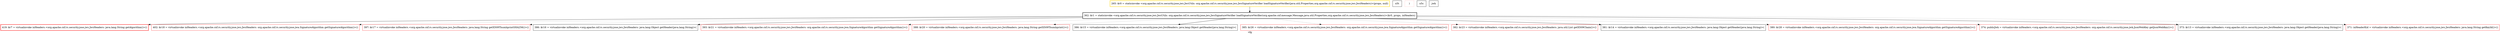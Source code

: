 digraph "vfg" {
    label="vfg";
node [shape=box];
"362: $r1 = staticinvoke <org.apache.cxf.rs.security.jose.jws.JwsUtils: org.apache.cxf.rs.security.jose.jws.JwsSignatureVerifier loadSignatureVerifier(org.apache.cxf.message.Message,java.util.Properties,org.apache.cxf.rs.security.jose.jws.JwsHeaders)>($r0, props, inHeaders)" [style=bold]
"265: $r0 = staticinvoke <org.apache.cxf.rs.security.jose.jws.JwsUtils: org.apache.cxf.rs.security.jose.jws.JwsSignatureVerifier loadSignatureVerifier(java.util.Properties,org.apache.cxf.rs.security.jose.jws.JwsHeaders)>(props, null)" [style=bold] [color=gold]
"419: $r7 = virtualinvoke inHeaders.<org.apache.cxf.rs.security.jose.jws.JwsHeaders: java.lang.String getAlgorithm()>()" [style=bold] [color=red]
"402: $r18 = virtualinvoke inHeaders.<org.apache.cxf.rs.security.jose.jws.JwsHeaders: org.apache.cxf.rs.security.jose.jwa.SignatureAlgorithm getSignatureAlgorithm()>()" [color=red]
"397: $r17 = virtualinvoke inHeaders.<org.apache.cxf.rs.security.jose.jws.JwsHeaders: java.lang.String getX509ThumbprintSHA256()>()" [color=red]
"386: $r16 = virtualinvoke inHeaders.<org.apache.cxf.rs.security.jose.jws.JwsHeaders: java.lang.Object getHeader(java.lang.String)>("x5t#S256")" [color=red]
"393: $r21 = virtualinvoke inHeaders.<org.apache.cxf.rs.security.jose.jws.JwsHeaders: org.apache.cxf.rs.security.jose.jwa.SignatureAlgorithm getSignatureAlgorithm()>()" [color=red]
"388: $r20 = virtualinvoke inHeaders.<org.apache.cxf.rs.security.jose.jws.JwsHeaders: java.lang.String getX509Thumbprint()>()" [color=red]
"386: $r15 = virtualinvoke inHeaders.<org.apache.cxf.rs.security.jose.jws.JwsHeaders: java.lang.Object getHeader(java.lang.String)>("x5t")" [color=red]
"385: $r26 = virtualinvoke inHeaders.<org.apache.cxf.rs.security.jose.jws.JwsHeaders: org.apache.cxf.rs.security.jose.jwa.SignatureAlgorithm getSignatureAlgorithm()>()" [color=red]
"382: $r23 = virtualinvoke inHeaders.<org.apache.cxf.rs.security.jose.jws.JwsHeaders: java.util.List getX509Chain()>()" [color=red]
"381: $r14 = virtualinvoke inHeaders.<org.apache.cxf.rs.security.jose.jws.JwsHeaders: java.lang.Object getHeader(java.lang.String)>("x5c")" [color=red]
"380: $r28 = virtualinvoke inHeaders.<org.apache.cxf.rs.security.jose.jws.JwsHeaders: org.apache.cxf.rs.security.jose.jwa.SignatureAlgorithm getSignatureAlgorithm()>()" [color=red]
"374: publicJwk = virtualinvoke inHeaders.<org.apache.cxf.rs.security.jose.jws.JwsHeaders: org.apache.cxf.rs.security.jose.jwk.JsonWebKey getJsonWebKey()>()" [color=red]
"373: $r13 = virtualinvoke inHeaders.<org.apache.cxf.rs.security.jose.jws.JwsHeaders: java.lang.Object getHeader(java.lang.String)>("jwk")" [color=red]
"371: inHeaderKid = virtualinvoke inHeaders.<org.apache.cxf.rs.security.jose.jws.JwsHeaders: java.lang.String getKeyId()>()" [color=red]
"362: $r1 = staticinvoke <org.apache.cxf.rs.security.jose.jws.JwsUtils: org.apache.cxf.rs.security.jose.jws.JwsSignatureVerifier loadSignatureVerifier(org.apache.cxf.message.Message,java.util.Properties,org.apache.cxf.rs.security.jose.jws.JwsHeaders)>($r0, props, inHeaders)"->"371: inHeaderKid = virtualinvoke inHeaders.<org.apache.cxf.rs.security.jose.jws.JwsHeaders: java.lang.String getKeyId()>()" [style=dotted];

"362: $r1 = staticinvoke <org.apache.cxf.rs.security.jose.jws.JwsUtils: org.apache.cxf.rs.security.jose.jws.JwsSignatureVerifier loadSignatureVerifier(org.apache.cxf.message.Message,java.util.Properties,org.apache.cxf.rs.security.jose.jws.JwsHeaders)>($r0, props, inHeaders)"->"373: $r13 = virtualinvoke inHeaders.<org.apache.cxf.rs.security.jose.jws.JwsHeaders: java.lang.Object getHeader(java.lang.String)>("jwk")" [style=dotted];

"362: $r1 = staticinvoke <org.apache.cxf.rs.security.jose.jws.JwsUtils: org.apache.cxf.rs.security.jose.jws.JwsSignatureVerifier loadSignatureVerifier(org.apache.cxf.message.Message,java.util.Properties,org.apache.cxf.rs.security.jose.jws.JwsHeaders)>($r0, props, inHeaders)"->"374: publicJwk = virtualinvoke inHeaders.<org.apache.cxf.rs.security.jose.jws.JwsHeaders: org.apache.cxf.rs.security.jose.jwk.JsonWebKey getJsonWebKey()>()" [style=dotted];

"362: $r1 = staticinvoke <org.apache.cxf.rs.security.jose.jws.JwsUtils: org.apache.cxf.rs.security.jose.jws.JwsSignatureVerifier loadSignatureVerifier(org.apache.cxf.message.Message,java.util.Properties,org.apache.cxf.rs.security.jose.jws.JwsHeaders)>($r0, props, inHeaders)"->"380: $r28 = virtualinvoke inHeaders.<org.apache.cxf.rs.security.jose.jws.JwsHeaders: org.apache.cxf.rs.security.jose.jwa.SignatureAlgorithm getSignatureAlgorithm()>()" [style=dotted];

"362: $r1 = staticinvoke <org.apache.cxf.rs.security.jose.jws.JwsUtils: org.apache.cxf.rs.security.jose.jws.JwsSignatureVerifier loadSignatureVerifier(org.apache.cxf.message.Message,java.util.Properties,org.apache.cxf.rs.security.jose.jws.JwsHeaders)>($r0, props, inHeaders)"->"381: $r14 = virtualinvoke inHeaders.<org.apache.cxf.rs.security.jose.jws.JwsHeaders: java.lang.Object getHeader(java.lang.String)>("x5c")" [style=dotted];

"362: $r1 = staticinvoke <org.apache.cxf.rs.security.jose.jws.JwsUtils: org.apache.cxf.rs.security.jose.jws.JwsSignatureVerifier loadSignatureVerifier(org.apache.cxf.message.Message,java.util.Properties,org.apache.cxf.rs.security.jose.jws.JwsHeaders)>($r0, props, inHeaders)"->"382: $r23 = virtualinvoke inHeaders.<org.apache.cxf.rs.security.jose.jws.JwsHeaders: java.util.List getX509Chain()>()" [style=dotted];

"362: $r1 = staticinvoke <org.apache.cxf.rs.security.jose.jws.JwsUtils: org.apache.cxf.rs.security.jose.jws.JwsSignatureVerifier loadSignatureVerifier(org.apache.cxf.message.Message,java.util.Properties,org.apache.cxf.rs.security.jose.jws.JwsHeaders)>($r0, props, inHeaders)"->"385: $r26 = virtualinvoke inHeaders.<org.apache.cxf.rs.security.jose.jws.JwsHeaders: org.apache.cxf.rs.security.jose.jwa.SignatureAlgorithm getSignatureAlgorithm()>()" [style=dotted];

"362: $r1 = staticinvoke <org.apache.cxf.rs.security.jose.jws.JwsUtils: org.apache.cxf.rs.security.jose.jws.JwsSignatureVerifier loadSignatureVerifier(org.apache.cxf.message.Message,java.util.Properties,org.apache.cxf.rs.security.jose.jws.JwsHeaders)>($r0, props, inHeaders)"->"386: $r15 = virtualinvoke inHeaders.<org.apache.cxf.rs.security.jose.jws.JwsHeaders: java.lang.Object getHeader(java.lang.String)>("x5t")" [style=dotted];

"362: $r1 = staticinvoke <org.apache.cxf.rs.security.jose.jws.JwsUtils: org.apache.cxf.rs.security.jose.jws.JwsSignatureVerifier loadSignatureVerifier(org.apache.cxf.message.Message,java.util.Properties,org.apache.cxf.rs.security.jose.jws.JwsHeaders)>($r0, props, inHeaders)"->"388: $r20 = virtualinvoke inHeaders.<org.apache.cxf.rs.security.jose.jws.JwsHeaders: java.lang.String getX509Thumbprint()>()" [style=dotted];

"362: $r1 = staticinvoke <org.apache.cxf.rs.security.jose.jws.JwsUtils: org.apache.cxf.rs.security.jose.jws.JwsSignatureVerifier loadSignatureVerifier(org.apache.cxf.message.Message,java.util.Properties,org.apache.cxf.rs.security.jose.jws.JwsHeaders)>($r0, props, inHeaders)"->"393: $r21 = virtualinvoke inHeaders.<org.apache.cxf.rs.security.jose.jws.JwsHeaders: org.apache.cxf.rs.security.jose.jwa.SignatureAlgorithm getSignatureAlgorithm()>()" [style=dotted];

"362: $r1 = staticinvoke <org.apache.cxf.rs.security.jose.jws.JwsUtils: org.apache.cxf.rs.security.jose.jws.JwsSignatureVerifier loadSignatureVerifier(org.apache.cxf.message.Message,java.util.Properties,org.apache.cxf.rs.security.jose.jws.JwsHeaders)>($r0, props, inHeaders)"->"386: $r16 = virtualinvoke inHeaders.<org.apache.cxf.rs.security.jose.jws.JwsHeaders: java.lang.Object getHeader(java.lang.String)>("x5t#S256")" [style=dotted];

"362: $r1 = staticinvoke <org.apache.cxf.rs.security.jose.jws.JwsUtils: org.apache.cxf.rs.security.jose.jws.JwsSignatureVerifier loadSignatureVerifier(org.apache.cxf.message.Message,java.util.Properties,org.apache.cxf.rs.security.jose.jws.JwsHeaders)>($r0, props, inHeaders)"->"397: $r17 = virtualinvoke inHeaders.<org.apache.cxf.rs.security.jose.jws.JwsHeaders: java.lang.String getX509ThumbprintSHA256()>()" [style=dotted];

"362: $r1 = staticinvoke <org.apache.cxf.rs.security.jose.jws.JwsUtils: org.apache.cxf.rs.security.jose.jws.JwsSignatureVerifier loadSignatureVerifier(org.apache.cxf.message.Message,java.util.Properties,org.apache.cxf.rs.security.jose.jws.JwsHeaders)>($r0, props, inHeaders)"->"402: $r18 = virtualinvoke inHeaders.<org.apache.cxf.rs.security.jose.jws.JwsHeaders: org.apache.cxf.rs.security.jose.jwa.SignatureAlgorithm getSignatureAlgorithm()>()" [style=dotted];

"362: $r1 = staticinvoke <org.apache.cxf.rs.security.jose.jws.JwsUtils: org.apache.cxf.rs.security.jose.jws.JwsSignatureVerifier loadSignatureVerifier(org.apache.cxf.message.Message,java.util.Properties,org.apache.cxf.rs.security.jose.jws.JwsHeaders)>($r0, props, inHeaders)"->"419: $r7 = virtualinvoke inHeaders.<org.apache.cxf.rs.security.jose.jws.JwsHeaders: java.lang.String getAlgorithm()>()";

"265: $r0 = staticinvoke <org.apache.cxf.rs.security.jose.jws.JwsUtils: org.apache.cxf.rs.security.jose.jws.JwsSignatureVerifier loadSignatureVerifier(java.util.Properties,org.apache.cxf.rs.security.jose.jws.JwsHeaders)>(props, null)"->"362: $r1 = staticinvoke <org.apache.cxf.rs.security.jose.jws.JwsUtils: org.apache.cxf.rs.security.jose.jws.JwsSignatureVerifier loadSignatureVerifier(org.apache.cxf.message.Message,java.util.Properties,org.apache.cxf.rs.security.jose.jws.JwsHeaders)>($r0, props, inHeaders)";

}